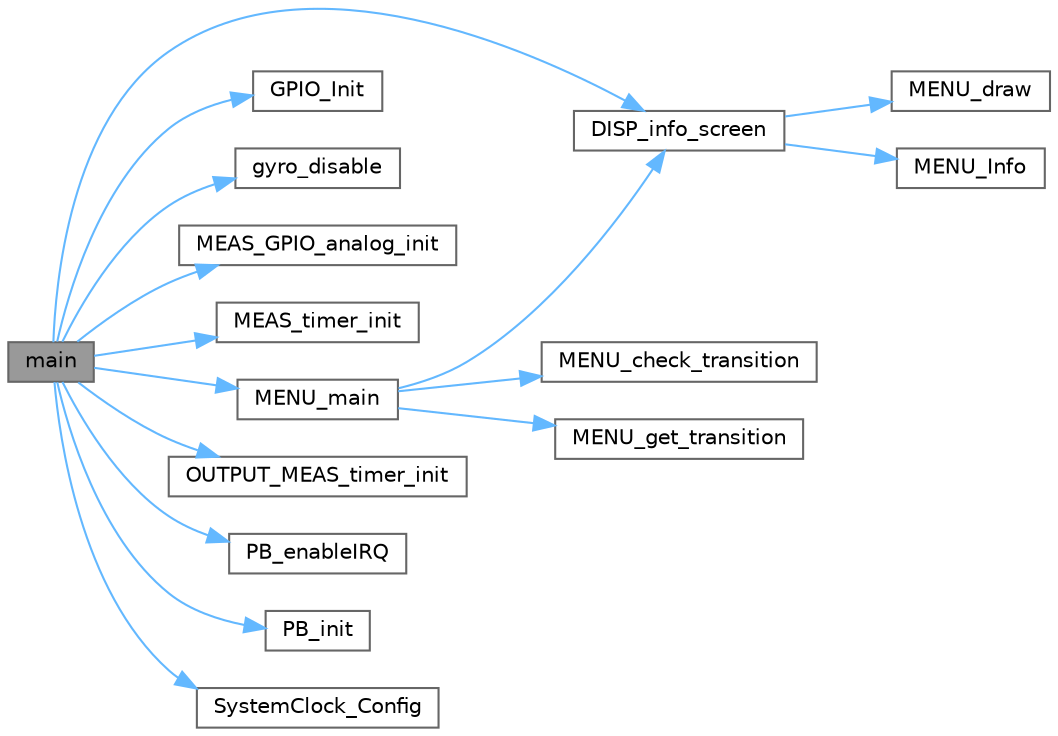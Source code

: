 digraph "main"
{
 // LATEX_PDF_SIZE
  bgcolor="transparent";
  edge [fontname=Helvetica,fontsize=10,labelfontname=Helvetica,labelfontsize=10];
  node [fontname=Helvetica,fontsize=10,shape=box,height=0.2,width=0.4];
  rankdir="LR";
  Node1 [id="Node000001",label="main",height=0.2,width=0.4,color="gray40", fillcolor="grey60", style="filled", fontcolor="black",tooltip="Main function."];
  Node1 -> Node2 [id="edge1_Node000001_Node000002",color="steelblue1",style="solid",tooltip=" "];
  Node2 [id="Node000002",label="DISP_info_screen",height=0.2,width=0.4,color="grey40", fillcolor="white", style="filled",URL="$menu_8c.html#acdfd6d2059a73c3a7b22ec5ccffd3dfa",tooltip="Displays the info screen."];
  Node2 -> Node3 [id="edge2_Node000002_Node000003",color="steelblue1",style="solid",tooltip=" "];
  Node3 [id="Node000003",label="MENU_draw",height=0.2,width=0.4,color="grey40", fillcolor="white", style="filled",URL="$menu_8c.html#ad8621ff17ce5dce356365ab423d343ec",tooltip="Draw the menu onto the display."];
  Node2 -> Node4 [id="edge3_Node000002_Node000004",color="steelblue1",style="solid",tooltip=" "];
  Node4 [id="Node000004",label="MENU_Info",height=0.2,width=0.4,color="grey40", fillcolor="white", style="filled",URL="$menu_8c.html#a5b1771292791bc6b309fe9db31790a19",tooltip="Show some information about the Cable-Monitor."];
  Node1 -> Node5 [id="edge4_Node000001_Node000005",color="steelblue1",style="solid",tooltip=" "];
  Node5 [id="Node000005",label="GPIO_Init",height=0.2,width=0.4,color="grey40", fillcolor="white", style="filled",URL="$_g_p_i_o_8c.html#a90363099dc984eccffd2a7ad34def32d",tooltip="Configure the GPIO for the USER pushbutton."];
  Node1 -> Node6 [id="edge5_Node000001_Node000006",color="steelblue1",style="solid",tooltip=" "];
  Node6 [id="Node000006",label="gyro_disable",height=0.2,width=0.4,color="grey40", fillcolor="white", style="filled",URL="$main_8c.html#a9506db1724e530dd11bccbdd8968998f",tooltip="Disable the onboard gyroscope."];
  Node1 -> Node7 [id="edge6_Node000001_Node000007",color="steelblue1",style="solid",tooltip=" "];
  Node7 [id="Node000007",label="MEAS_GPIO_analog_init",height=0.2,width=0.4,color="grey40", fillcolor="white", style="filled",URL="$measuring_8c.html#a645930ff74ceaacb90aca99fae865f8f",tooltip="Configure GPIOs in analog mode."];
  Node1 -> Node8 [id="edge7_Node000001_Node000008",color="steelblue1",style="solid",tooltip=" "];
  Node8 [id="Node000008",label="MEAS_timer_init",height=0.2,width=0.4,color="grey40", fillcolor="white", style="filled",URL="$measuring_8c.html#a2ace7017c3957ead5cd587fc6fae0290",tooltip="Configure the timer to trigger the ADC(s)"];
  Node1 -> Node9 [id="edge8_Node000001_Node000009",color="steelblue1",style="solid",tooltip=" "];
  Node9 [id="Node000009",label="MENU_main",height=0.2,width=0.4,color="grey40", fillcolor="white", style="filled",URL="$menu_8c.html#aaf342133acebdd88903ec7a9cf1638c0",tooltip="Handles the main menu state machine."];
  Node9 -> Node2 [id="edge9_Node000009_Node000002",color="steelblue1",style="solid",tooltip=" "];
  Node9 -> Node10 [id="edge10_Node000009_Node000010",color="steelblue1",style="solid",tooltip=" "];
  Node10 [id="Node000010",label="MENU_check_transition",height=0.2,width=0.4,color="grey40", fillcolor="white", style="filled",URL="$menu_8c.html#a947671db49703a9cb09b5c54d92e74e9",tooltip="Check for selection/transition."];
  Node9 -> Node11 [id="edge11_Node000009_Node000011",color="steelblue1",style="solid",tooltip=" "];
  Node11 [id="Node000011",label="MENU_get_transition",height=0.2,width=0.4,color="grey40", fillcolor="white", style="filled",URL="$menu_8c.html#a3de77014a7c52cdf6ff1f973eee6f3f6",tooltip="Get menu selection/transition."];
  Node1 -> Node12 [id="edge12_Node000001_Node000012",color="steelblue1",style="solid",tooltip=" "];
  Node12 [id="Node000012",label="OUTPUT_MEAS_timer_init",height=0.2,width=0.4,color="grey40", fillcolor="white", style="filled",URL="$measuring_8c.html#a200726c4acd55c198ca2aba0121bf535",tooltip="Initializes the MEAS timer."];
  Node1 -> Node13 [id="edge13_Node000001_Node000013",color="steelblue1",style="solid",tooltip=" "];
  Node13 [id="Node000013",label="PB_enableIRQ",height=0.2,width=0.4,color="grey40", fillcolor="white", style="filled",URL="$pushbutton_8c.html#a1d6696a09e34d517e04ff82f792baf57",tooltip="Configure interrupt on rising edge for the USER pushbutton."];
  Node1 -> Node14 [id="edge14_Node000001_Node000014",color="steelblue1",style="solid",tooltip=" "];
  Node14 [id="Node000014",label="PB_init",height=0.2,width=0.4,color="grey40", fillcolor="white", style="filled",URL="$pushbutton_8c.html#a6efe94714ab265a5e515c7266d234917",tooltip="Configure the GPIO for the USER pushbutton."];
  Node1 -> Node15 [id="edge15_Node000001_Node000015",color="steelblue1",style="solid",tooltip=" "];
  Node15 [id="Node000015",label="SystemClock_Config",height=0.2,width=0.4,color="grey40", fillcolor="white", style="filled",URL="$main_8c.html#ad554cbf06ce0fa6f92a0c4152b8a4c64",tooltip="System Clock Configuration."];
}

